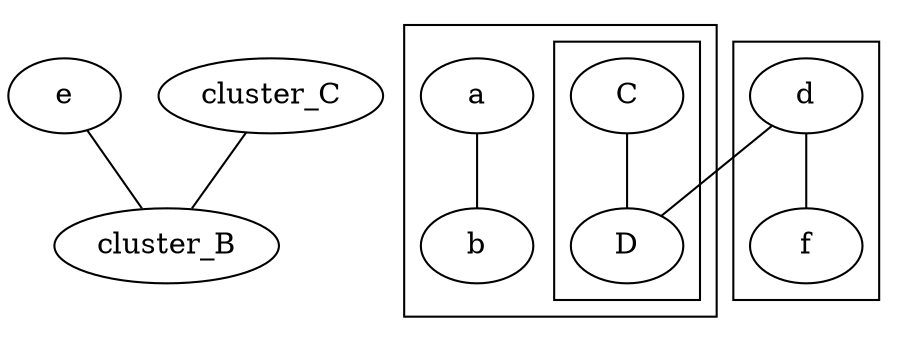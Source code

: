 graph G {
  e
  subgraph cluster_A {
    a -- b;
    subgraph cluster_C {
      C -- D;
    }
  }
  subgraph cluster_B {
    d -- f
  }
  d -- D
  e -- cluster_B
  cluster_C -- cluster_B
}
